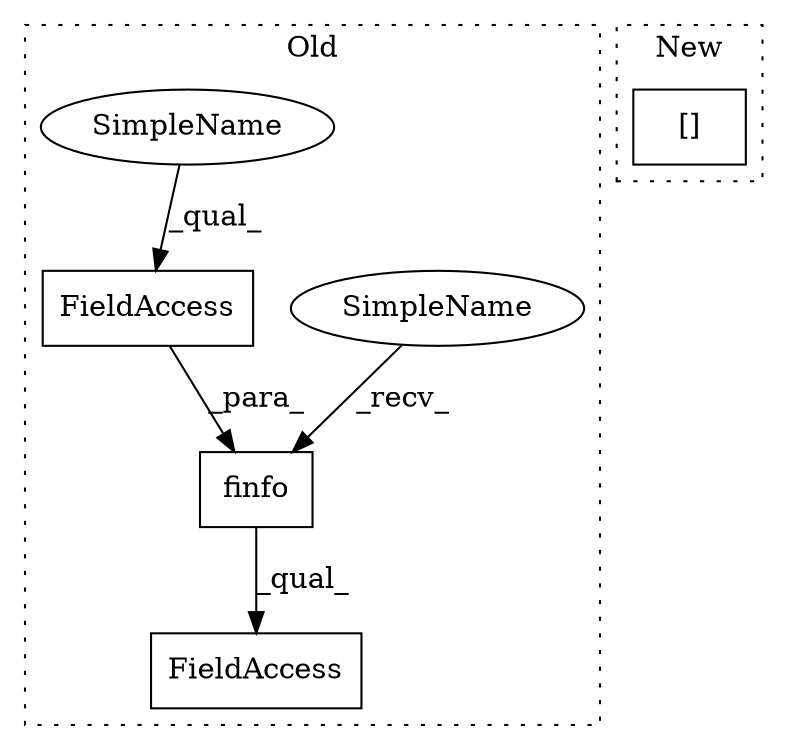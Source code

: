 digraph G {
subgraph cluster0 {
1 [label="finfo" a="32" s="5739,5758" l="6,1" shape="box"];
3 [label="FieldAccess" a="22" s="5733" l="30" shape="box"];
4 [label="FieldAccess" a="22" s="5745" l="13" shape="box"];
5 [label="SimpleName" a="42" s="5733" l="5" shape="ellipse"];
6 [label="SimpleName" a="42" s="5745" l="5" shape="ellipse"];
label = "Old";
style="dotted";
}
subgraph cluster1 {
2 [label="[]" a="2" s="5240,5253" l="12,1" shape="box"];
label = "New";
style="dotted";
}
1 -> 3 [label="_qual_"];
4 -> 1 [label="_para_"];
5 -> 1 [label="_recv_"];
6 -> 4 [label="_qual_"];
}
